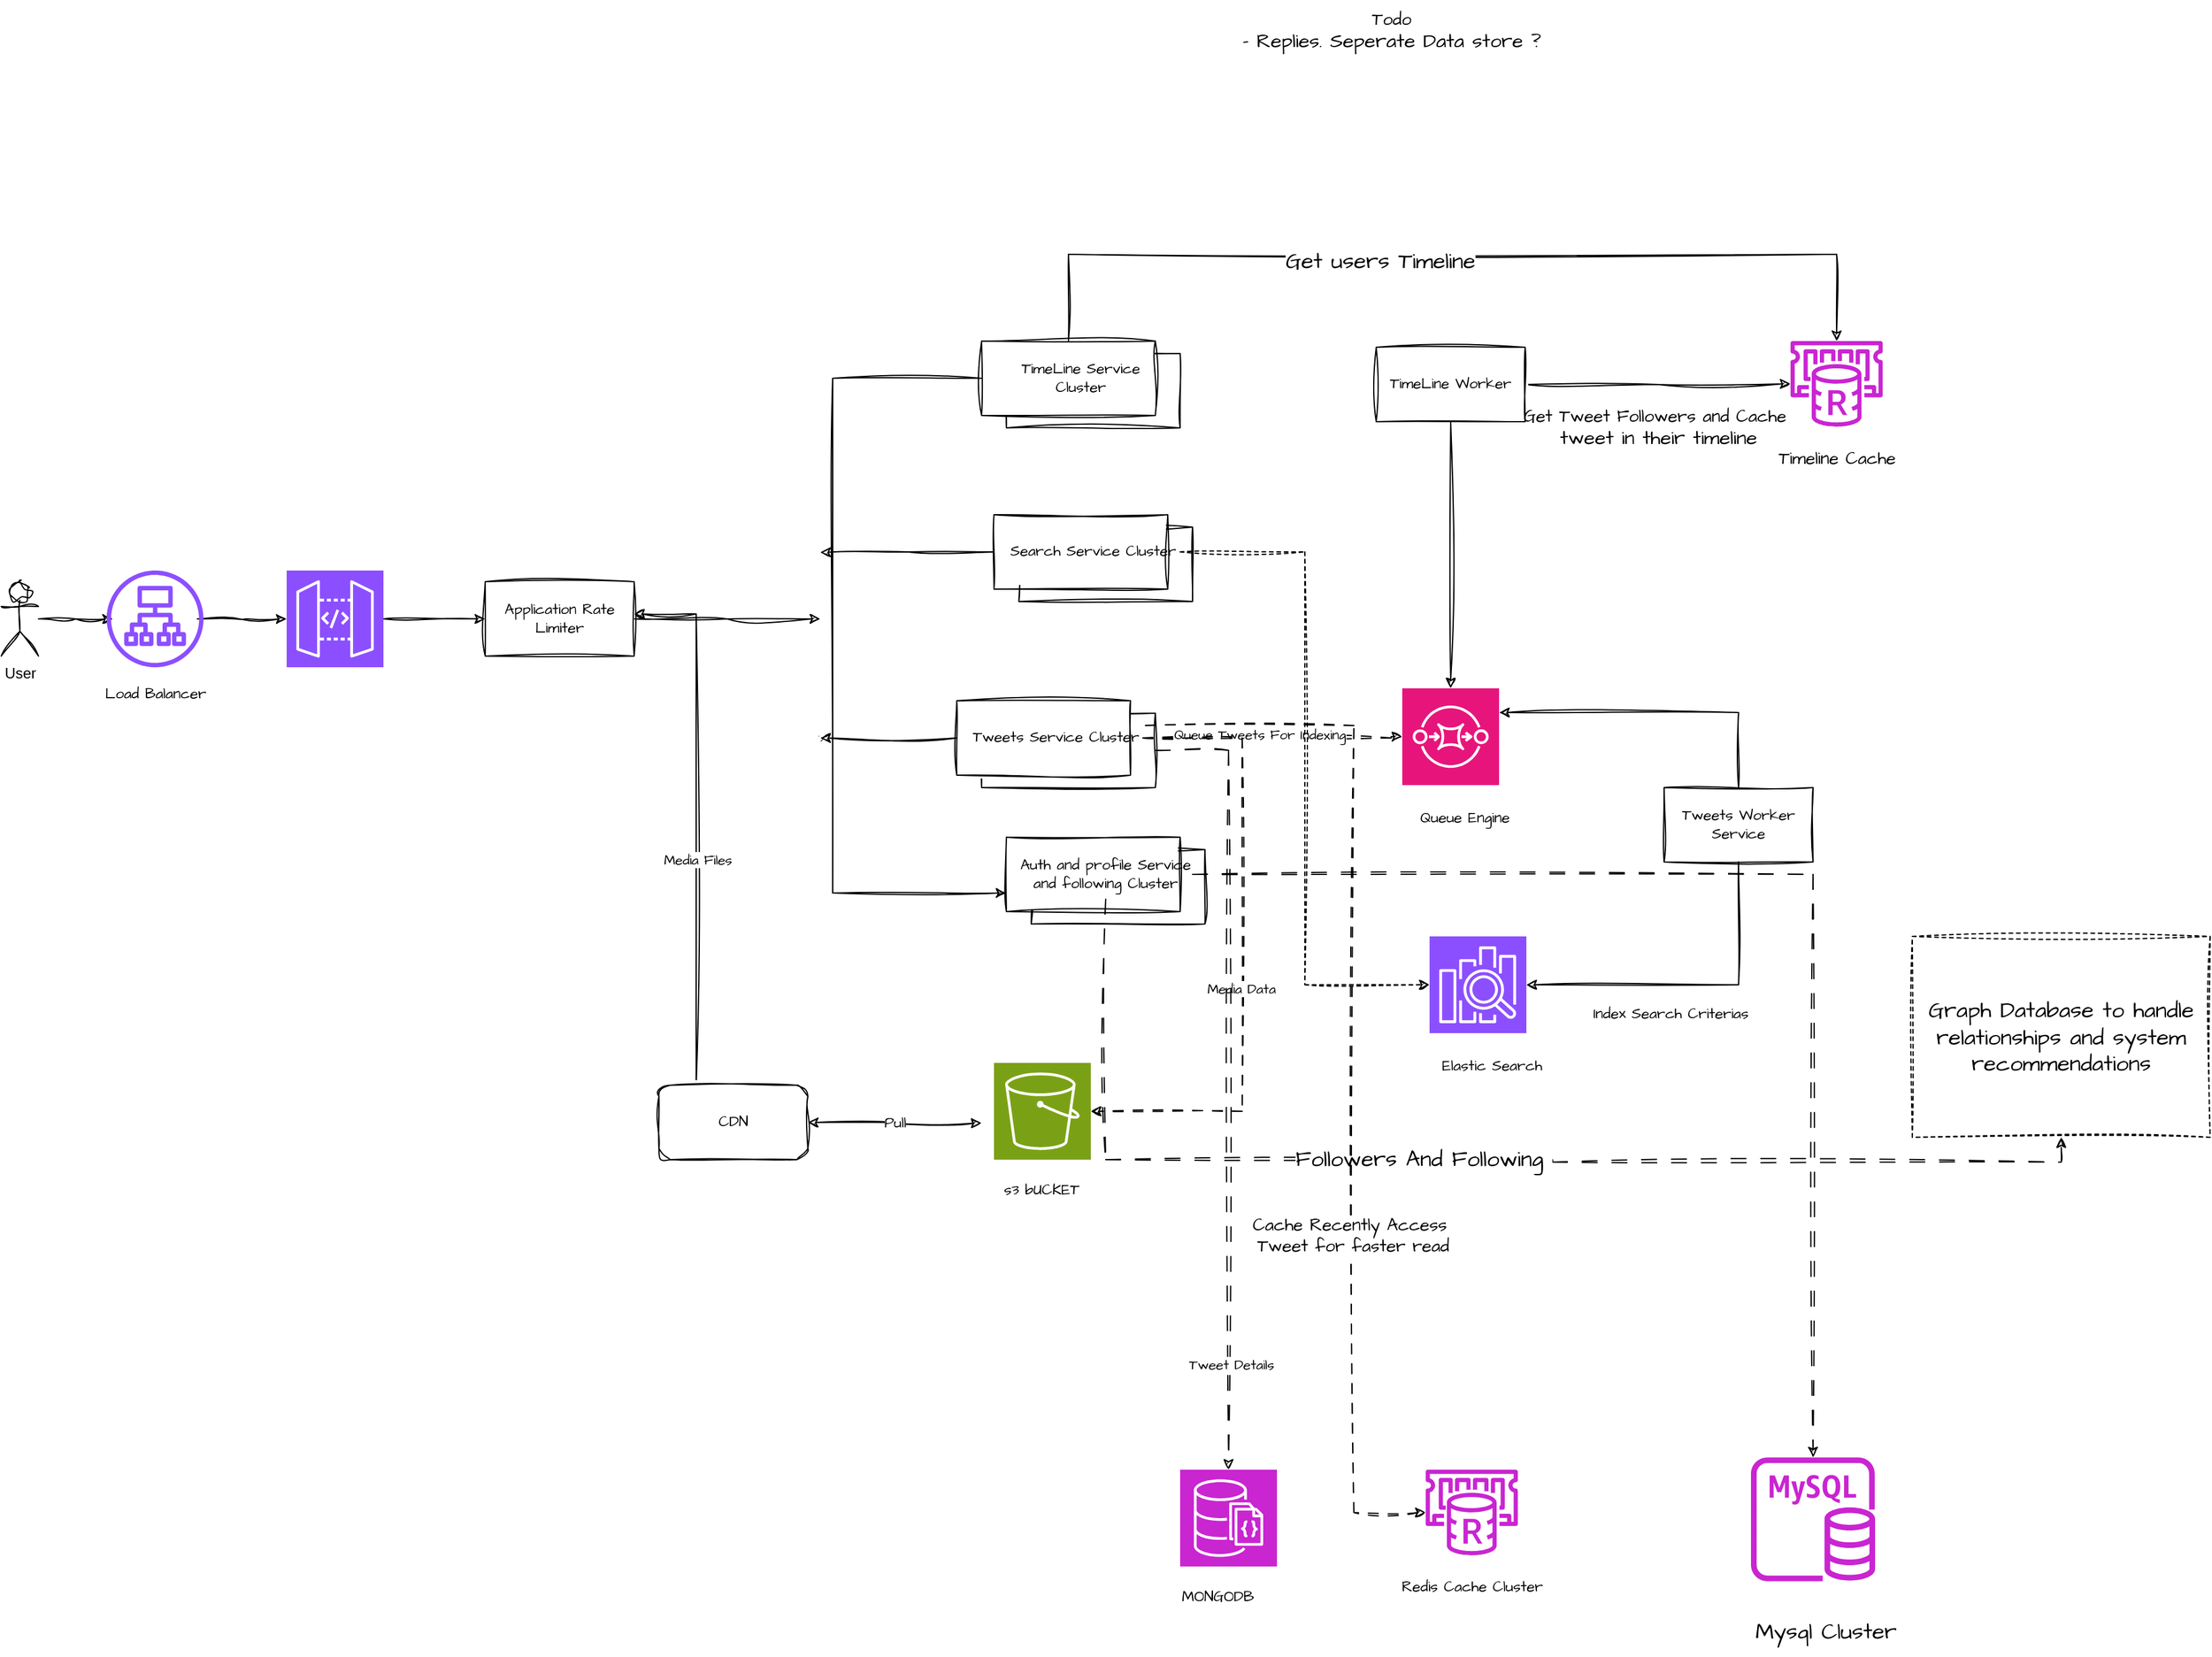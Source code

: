 <mxfile version="24.4.13" type="github">
  <diagram name="Page-1" id="SZnzcFwmJsrVk9AQee-b">
    <mxGraphModel dx="2565" dy="1628" grid="1" gridSize="10" guides="1" tooltips="1" connect="1" arrows="1" fold="1" page="1" pageScale="1" pageWidth="850" pageHeight="1100" math="0" shadow="0">
      <root>
        <mxCell id="0" />
        <mxCell id="1" parent="0" />
        <mxCell id="qQWLO0ajAmLYut6F9x-u-13" value="" style="edgeStyle=orthogonalEdgeStyle;rounded=0;sketch=1;hachureGap=4;jiggle=2;curveFitting=1;orthogonalLoop=1;jettySize=auto;html=1;fontFamily=Architects Daughter;fontSource=https%3A%2F%2Ffonts.googleapis.com%2Fcss%3Ffamily%3DArchitects%2BDaughter;" edge="1" parent="1" source="qQWLO0ajAmLYut6F9x-u-6">
          <mxGeometry relative="1" as="geometry">
            <mxPoint x="250" y="604" as="targetPoint" />
          </mxGeometry>
        </mxCell>
        <mxCell id="qQWLO0ajAmLYut6F9x-u-6" value="User" style="shape=umlActor;verticalLabelPosition=bottom;verticalAlign=top;html=1;outlineConnect=0;sketch=1;curveFitting=1;jiggle=2;" vertex="1" parent="1">
          <mxGeometry x="160" y="574" width="30" height="60" as="geometry" />
        </mxCell>
        <mxCell id="qQWLO0ajAmLYut6F9x-u-17" value="" style="edgeStyle=orthogonalEdgeStyle;rounded=0;sketch=1;hachureGap=4;jiggle=2;curveFitting=1;orthogonalLoop=1;jettySize=auto;html=1;fontFamily=Architects Daughter;fontSource=https%3A%2F%2Ffonts.googleapis.com%2Fcss%3Ffamily%3DArchitects%2BDaughter;" edge="1" parent="1" target="qQWLO0ajAmLYut6F9x-u-16">
          <mxGeometry relative="1" as="geometry">
            <mxPoint x="318" y="604" as="sourcePoint" />
          </mxGeometry>
        </mxCell>
        <mxCell id="qQWLO0ajAmLYut6F9x-u-14" value="Load Balancer" style="text;html=1;align=center;verticalAlign=middle;resizable=0;points=[];autosize=1;strokeColor=none;fillColor=none;fontFamily=Architects Daughter;fontSource=https%3A%2F%2Ffonts.googleapis.com%2Fcss%3Ffamily%3DArchitects%2BDaughter;" vertex="1" parent="1">
          <mxGeometry x="234" y="650" width="100" height="30" as="geometry" />
        </mxCell>
        <mxCell id="qQWLO0ajAmLYut6F9x-u-29" value="" style="edgeStyle=orthogonalEdgeStyle;rounded=0;sketch=1;hachureGap=4;jiggle=2;curveFitting=1;orthogonalLoop=1;jettySize=auto;html=1;fontFamily=Architects Daughter;fontSource=https%3A%2F%2Ffonts.googleapis.com%2Fcss%3Ffamily%3DArchitects%2BDaughter;" edge="1" parent="1" source="qQWLO0ajAmLYut6F9x-u-16" target="qQWLO0ajAmLYut6F9x-u-28">
          <mxGeometry relative="1" as="geometry" />
        </mxCell>
        <mxCell id="qQWLO0ajAmLYut6F9x-u-16" value="" style="sketch=0;points=[[0,0,0],[0.25,0,0],[0.5,0,0],[0.75,0,0],[1,0,0],[0,1,0],[0.25,1,0],[0.5,1,0],[0.75,1,0],[1,1,0],[0,0.25,0],[0,0.5,0],[0,0.75,0],[1,0.25,0],[1,0.5,0],[1,0.75,0]];outlineConnect=0;fontColor=#232F3E;fillColor=#8C4FFF;strokeColor=#ffffff;dashed=0;verticalLabelPosition=bottom;verticalAlign=top;align=center;html=1;fontSize=12;fontStyle=0;aspect=fixed;shape=mxgraph.aws4.resourceIcon;resIcon=mxgraph.aws4.api_gateway;hachureGap=4;jiggle=2;curveFitting=1;fontFamily=Architects Daughter;fontSource=https%3A%2F%2Ffonts.googleapis.com%2Fcss%3Ffamily%3DArchitects%2BDaughter;" vertex="1" parent="1">
          <mxGeometry x="390" y="565" width="78" height="78" as="geometry" />
        </mxCell>
        <mxCell id="qQWLO0ajAmLYut6F9x-u-24" value="" style="group" vertex="1" connectable="0" parent="1">
          <mxGeometry x="950" y="380" width="160" height="70" as="geometry" />
        </mxCell>
        <mxCell id="qQWLO0ajAmLYut6F9x-u-30" value="" style="rounded=0;whiteSpace=wrap;html=1;sketch=1;hachureGap=4;jiggle=2;curveFitting=1;fontFamily=Architects Daughter;fontSource=https%3A%2F%2Ffonts.googleapis.com%2Fcss%3Ffamily%3DArchitects%2BDaughter;" vertex="1" parent="qQWLO0ajAmLYut6F9x-u-24">
          <mxGeometry x="20" y="10" width="140" height="60" as="geometry" />
        </mxCell>
        <mxCell id="qQWLO0ajAmLYut6F9x-u-25" value="" style="rounded=0;whiteSpace=wrap;html=1;sketch=1;hachureGap=4;jiggle=2;curveFitting=1;fontFamily=Architects Daughter;fontSource=https%3A%2F%2Ffonts.googleapis.com%2Fcss%3Ffamily%3DArchitects%2BDaughter;" vertex="1" parent="qQWLO0ajAmLYut6F9x-u-24">
          <mxGeometry width="140" height="60" as="geometry" />
        </mxCell>
        <mxCell id="qQWLO0ajAmLYut6F9x-u-26" value="TimeLine Service Cluster" style="text;html=1;align=center;verticalAlign=middle;whiteSpace=wrap;rounded=0;fontFamily=Architects Daughter;fontSource=https%3A%2F%2Ffonts.googleapis.com%2Fcss%3Ffamily%3DArchitects%2BDaughter;" vertex="1" parent="qQWLO0ajAmLYut6F9x-u-24">
          <mxGeometry x="10" y="10" width="140" height="40" as="geometry" />
        </mxCell>
        <mxCell id="qQWLO0ajAmLYut6F9x-u-65" style="edgeStyle=orthogonalEdgeStyle;rounded=0;sketch=1;hachureGap=4;jiggle=2;curveFitting=1;orthogonalLoop=1;jettySize=auto;html=1;fontFamily=Architects Daughter;fontSource=https%3A%2F%2Ffonts.googleapis.com%2Fcss%3Ffamily%3DArchitects%2BDaughter;" edge="1" parent="1" source="qQWLO0ajAmLYut6F9x-u-28">
          <mxGeometry relative="1" as="geometry">
            <mxPoint x="820" y="604" as="targetPoint" />
          </mxGeometry>
        </mxCell>
        <mxCell id="qQWLO0ajAmLYut6F9x-u-28" value="Application Rate Limiter" style="rounded=0;whiteSpace=wrap;html=1;sketch=1;hachureGap=4;jiggle=2;curveFitting=1;fontFamily=Architects Daughter;fontSource=https%3A%2F%2Ffonts.googleapis.com%2Fcss%3Ffamily%3DArchitects%2BDaughter;" vertex="1" parent="1">
          <mxGeometry x="550" y="574" width="120" height="60" as="geometry" />
        </mxCell>
        <mxCell id="qQWLO0ajAmLYut6F9x-u-31" value="" style="group" vertex="1" connectable="0" parent="1">
          <mxGeometry x="960" y="520" width="160" height="70" as="geometry" />
        </mxCell>
        <mxCell id="qQWLO0ajAmLYut6F9x-u-32" value="" style="rounded=0;whiteSpace=wrap;html=1;sketch=1;hachureGap=4;jiggle=2;curveFitting=1;fontFamily=Architects Daughter;fontSource=https%3A%2F%2Ffonts.googleapis.com%2Fcss%3Ffamily%3DArchitects%2BDaughter;" vertex="1" parent="qQWLO0ajAmLYut6F9x-u-31">
          <mxGeometry x="20" y="10" width="140" height="60" as="geometry" />
        </mxCell>
        <mxCell id="qQWLO0ajAmLYut6F9x-u-62" style="edgeStyle=orthogonalEdgeStyle;rounded=0;sketch=1;hachureGap=4;jiggle=2;curveFitting=1;orthogonalLoop=1;jettySize=auto;html=1;exitX=0;exitY=0.5;exitDx=0;exitDy=0;fontFamily=Architects Daughter;fontSource=https%3A%2F%2Ffonts.googleapis.com%2Fcss%3Ffamily%3DArchitects%2BDaughter;" edge="1" parent="qQWLO0ajAmLYut6F9x-u-31" source="qQWLO0ajAmLYut6F9x-u-33">
          <mxGeometry relative="1" as="geometry">
            <mxPoint x="-140" y="30.308" as="targetPoint" />
          </mxGeometry>
        </mxCell>
        <mxCell id="qQWLO0ajAmLYut6F9x-u-33" value="" style="rounded=0;whiteSpace=wrap;html=1;sketch=1;hachureGap=4;jiggle=2;curveFitting=1;fontFamily=Architects Daughter;fontSource=https%3A%2F%2Ffonts.googleapis.com%2Fcss%3Ffamily%3DArchitects%2BDaughter;" vertex="1" parent="qQWLO0ajAmLYut6F9x-u-31">
          <mxGeometry width="140" height="60" as="geometry" />
        </mxCell>
        <mxCell id="qQWLO0ajAmLYut6F9x-u-34" value="Search Service Cluster" style="text;html=1;align=center;verticalAlign=middle;whiteSpace=wrap;rounded=0;fontFamily=Architects Daughter;fontSource=https%3A%2F%2Ffonts.googleapis.com%2Fcss%3Ffamily%3DArchitects%2BDaughter;" vertex="1" parent="qQWLO0ajAmLYut6F9x-u-31">
          <mxGeometry x="10" y="10" width="140" height="40" as="geometry" />
        </mxCell>
        <mxCell id="qQWLO0ajAmLYut6F9x-u-35" value="" style="group" vertex="1" connectable="0" parent="1">
          <mxGeometry x="930" y="670" width="160" height="70" as="geometry" />
        </mxCell>
        <mxCell id="qQWLO0ajAmLYut6F9x-u-36" value="" style="rounded=0;whiteSpace=wrap;html=1;sketch=1;hachureGap=4;jiggle=2;curveFitting=1;fontFamily=Architects Daughter;fontSource=https%3A%2F%2Ffonts.googleapis.com%2Fcss%3Ffamily%3DArchitects%2BDaughter;" vertex="1" parent="qQWLO0ajAmLYut6F9x-u-35">
          <mxGeometry x="20" y="10" width="140" height="60" as="geometry" />
        </mxCell>
        <mxCell id="qQWLO0ajAmLYut6F9x-u-37" value="" style="rounded=0;whiteSpace=wrap;html=1;sketch=1;hachureGap=4;jiggle=2;curveFitting=1;fontFamily=Architects Daughter;fontSource=https%3A%2F%2Ffonts.googleapis.com%2Fcss%3Ffamily%3DArchitects%2BDaughter;" vertex="1" parent="qQWLO0ajAmLYut6F9x-u-35">
          <mxGeometry width="140" height="60" as="geometry" />
        </mxCell>
        <mxCell id="qQWLO0ajAmLYut6F9x-u-38" value="Tweets Service Cluster" style="text;html=1;align=center;verticalAlign=middle;whiteSpace=wrap;rounded=0;fontFamily=Architects Daughter;fontSource=https%3A%2F%2Ffonts.googleapis.com%2Fcss%3Ffamily%3DArchitects%2BDaughter;" vertex="1" parent="qQWLO0ajAmLYut6F9x-u-35">
          <mxGeometry x="10" y="10" width="140" height="40" as="geometry" />
        </mxCell>
        <mxCell id="qQWLO0ajAmLYut6F9x-u-43" value="" style="group" vertex="1" connectable="0" parent="1">
          <mxGeometry x="970" y="780" width="160" height="70" as="geometry" />
        </mxCell>
        <mxCell id="qQWLO0ajAmLYut6F9x-u-44" value="" style="rounded=0;whiteSpace=wrap;html=1;sketch=1;hachureGap=4;jiggle=2;curveFitting=1;fontFamily=Architects Daughter;fontSource=https%3A%2F%2Ffonts.googleapis.com%2Fcss%3Ffamily%3DArchitects%2BDaughter;" vertex="1" parent="qQWLO0ajAmLYut6F9x-u-43">
          <mxGeometry x="20" y="10" width="140" height="60" as="geometry" />
        </mxCell>
        <mxCell id="qQWLO0ajAmLYut6F9x-u-45" value="" style="rounded=0;whiteSpace=wrap;html=1;sketch=1;hachureGap=4;jiggle=2;curveFitting=1;fontFamily=Architects Daughter;fontSource=https%3A%2F%2Ffonts.googleapis.com%2Fcss%3Ffamily%3DArchitects%2BDaughter;" vertex="1" parent="qQWLO0ajAmLYut6F9x-u-43">
          <mxGeometry width="140" height="60" as="geometry" />
        </mxCell>
        <mxCell id="qQWLO0ajAmLYut6F9x-u-46" value="Auth and profile Service and following Cluster" style="text;html=1;align=center;verticalAlign=middle;whiteSpace=wrap;rounded=0;fontFamily=Architects Daughter;fontSource=https%3A%2F%2Ffonts.googleapis.com%2Fcss%3Ffamily%3DArchitects%2BDaughter;" vertex="1" parent="qQWLO0ajAmLYut6F9x-u-43">
          <mxGeometry x="10" y="10" width="140" height="40" as="geometry" />
        </mxCell>
        <mxCell id="qQWLO0ajAmLYut6F9x-u-47" value="" style="sketch=0;outlineConnect=0;fontColor=#232F3E;gradientColor=none;fillColor=#8C4FFF;strokeColor=none;dashed=0;verticalLabelPosition=bottom;verticalAlign=top;align=center;html=1;fontSize=12;fontStyle=0;aspect=fixed;pointerEvents=1;shape=mxgraph.aws4.application_load_balancer;hachureGap=4;jiggle=2;curveFitting=1;fontFamily=Architects Daughter;fontSource=https%3A%2F%2Ffonts.googleapis.com%2Fcss%3Ffamily%3DArchitects%2BDaughter;" vertex="1" parent="1">
          <mxGeometry x="245" y="565" width="78" height="78" as="geometry" />
        </mxCell>
        <mxCell id="qQWLO0ajAmLYut6F9x-u-48" value="" style="sketch=0;points=[[0,0,0],[0.25,0,0],[0.5,0,0],[0.75,0,0],[1,0,0],[0,1,0],[0.25,1,0],[0.5,1,0],[0.75,1,0],[1,1,0],[0,0.25,0],[0,0.5,0],[0,0.75,0],[1,0.25,0],[1,0.5,0],[1,0.75,0]];outlineConnect=0;fontColor=#232F3E;fillColor=#8C4FFF;strokeColor=#ffffff;dashed=0;verticalLabelPosition=bottom;verticalAlign=top;align=center;html=1;fontSize=12;fontStyle=0;aspect=fixed;shape=mxgraph.aws4.resourceIcon;resIcon=mxgraph.aws4.elasticsearch_service;hachureGap=4;jiggle=2;curveFitting=1;fontFamily=Architects Daughter;fontSource=https%3A%2F%2Ffonts.googleapis.com%2Fcss%3Ffamily%3DArchitects%2BDaughter;" vertex="1" parent="1">
          <mxGeometry x="1311" y="860" width="78" height="78" as="geometry" />
        </mxCell>
        <mxCell id="qQWLO0ajAmLYut6F9x-u-49" value="Elastic Search" style="text;html=1;align=center;verticalAlign=middle;resizable=0;points=[];autosize=1;strokeColor=none;fillColor=none;fontFamily=Architects Daughter;fontSource=https%3A%2F%2Ffonts.googleapis.com%2Fcss%3Ffamily%3DArchitects%2BDaughter;" vertex="1" parent="1">
          <mxGeometry x="1311" y="950" width="100" height="30" as="geometry" />
        </mxCell>
        <mxCell id="qQWLO0ajAmLYut6F9x-u-52" value="" style="group" vertex="1" connectable="0" parent="1">
          <mxGeometry x="1289" y="660" width="100" height="120" as="geometry" />
        </mxCell>
        <mxCell id="qQWLO0ajAmLYut6F9x-u-50" value="" style="sketch=0;points=[[0,0,0],[0.25,0,0],[0.5,0,0],[0.75,0,0],[1,0,0],[0,1,0],[0.25,1,0],[0.5,1,0],[0.75,1,0],[1,1,0],[0,0.25,0],[0,0.5,0],[0,0.75,0],[1,0.25,0],[1,0.5,0],[1,0.75,0]];outlineConnect=0;fontColor=#232F3E;fillColor=#E7157B;strokeColor=#ffffff;dashed=0;verticalLabelPosition=bottom;verticalAlign=top;align=center;html=1;fontSize=12;fontStyle=0;aspect=fixed;shape=mxgraph.aws4.resourceIcon;resIcon=mxgraph.aws4.sqs;hachureGap=4;jiggle=2;curveFitting=1;fontFamily=Architects Daughter;fontSource=https%3A%2F%2Ffonts.googleapis.com%2Fcss%3Ffamily%3DArchitects%2BDaughter;" vertex="1" parent="qQWLO0ajAmLYut6F9x-u-52">
          <mxGeometry width="78" height="78" as="geometry" />
        </mxCell>
        <mxCell id="qQWLO0ajAmLYut6F9x-u-51" value="Queue Engine" style="text;html=1;align=center;verticalAlign=middle;resizable=0;points=[];autosize=1;strokeColor=none;fillColor=none;fontFamily=Architects Daughter;fontSource=https%3A%2F%2Ffonts.googleapis.com%2Fcss%3Ffamily%3DArchitects%2BDaughter;" vertex="1" parent="qQWLO0ajAmLYut6F9x-u-52">
          <mxGeometry y="90" width="100" height="30" as="geometry" />
        </mxCell>
        <mxCell id="qQWLO0ajAmLYut6F9x-u-53" style="edgeStyle=orthogonalEdgeStyle;rounded=0;sketch=1;hachureGap=4;jiggle=2;curveFitting=1;orthogonalLoop=1;jettySize=auto;html=1;entryX=0;entryY=0.5;entryDx=0;entryDy=0;entryPerimeter=0;fontFamily=Architects Daughter;fontSource=https%3A%2F%2Ffonts.googleapis.com%2Fcss%3Ffamily%3DArchitects%2BDaughter;dashed=1;dashPattern=8 8;" edge="1" parent="1" source="qQWLO0ajAmLYut6F9x-u-38" target="qQWLO0ajAmLYut6F9x-u-50">
          <mxGeometry relative="1" as="geometry">
            <Array as="points">
              <mxPoint x="1280" y="700" />
            </Array>
          </mxGeometry>
        </mxCell>
        <mxCell id="qQWLO0ajAmLYut6F9x-u-66" value="Queue Tweets For Indexing" style="edgeLabel;html=1;align=center;verticalAlign=middle;resizable=0;points=[];sketch=1;hachureGap=4;jiggle=2;curveFitting=1;fontFamily=Architects Daughter;fontSource=https%3A%2F%2Ffonts.googleapis.com%2Fcss%3Ffamily%3DArchitects%2BDaughter;" vertex="1" connectable="0" parent="qQWLO0ajAmLYut6F9x-u-53">
          <mxGeometry x="-0.106" y="3" relative="1" as="geometry">
            <mxPoint as="offset" />
          </mxGeometry>
        </mxCell>
        <mxCell id="qQWLO0ajAmLYut6F9x-u-54" value="Tweets Worker Service" style="rounded=0;whiteSpace=wrap;html=1;sketch=1;hachureGap=4;jiggle=2;curveFitting=1;fontFamily=Architects Daughter;fontSource=https%3A%2F%2Ffonts.googleapis.com%2Fcss%3Ffamily%3DArchitects%2BDaughter;" vertex="1" parent="1">
          <mxGeometry x="1500" y="740" width="120" height="60" as="geometry" />
        </mxCell>
        <mxCell id="qQWLO0ajAmLYut6F9x-u-55" style="edgeStyle=orthogonalEdgeStyle;rounded=0;sketch=1;hachureGap=4;jiggle=2;curveFitting=1;orthogonalLoop=1;jettySize=auto;html=1;entryX=1;entryY=0.25;entryDx=0;entryDy=0;entryPerimeter=0;fontFamily=Architects Daughter;fontSource=https%3A%2F%2Ffonts.googleapis.com%2Fcss%3Ffamily%3DArchitects%2BDaughter;exitX=0.5;exitY=0;exitDx=0;exitDy=0;" edge="1" parent="1" source="qQWLO0ajAmLYut6F9x-u-54" target="qQWLO0ajAmLYut6F9x-u-50">
          <mxGeometry relative="1" as="geometry" />
        </mxCell>
        <mxCell id="qQWLO0ajAmLYut6F9x-u-56" style="edgeStyle=orthogonalEdgeStyle;rounded=0;sketch=1;hachureGap=4;jiggle=2;curveFitting=1;orthogonalLoop=1;jettySize=auto;html=1;entryX=1;entryY=0.5;entryDx=0;entryDy=0;entryPerimeter=0;fontFamily=Architects Daughter;fontSource=https%3A%2F%2Ffonts.googleapis.com%2Fcss%3Ffamily%3DArchitects%2BDaughter;exitX=0.5;exitY=1;exitDx=0;exitDy=0;" edge="1" parent="1" source="qQWLO0ajAmLYut6F9x-u-54" target="qQWLO0ajAmLYut6F9x-u-48">
          <mxGeometry relative="1" as="geometry" />
        </mxCell>
        <mxCell id="qQWLO0ajAmLYut6F9x-u-57" value="Index Search Criterias" style="text;html=1;align=center;verticalAlign=middle;resizable=0;points=[];autosize=1;strokeColor=none;fillColor=none;fontFamily=Architects Daughter;fontSource=https%3A%2F%2Ffonts.googleapis.com%2Fcss%3Ffamily%3DArchitects%2BDaughter;" vertex="1" parent="1">
          <mxGeometry x="1430" y="908" width="150" height="30" as="geometry" />
        </mxCell>
        <mxCell id="qQWLO0ajAmLYut6F9x-u-58" style="edgeStyle=orthogonalEdgeStyle;rounded=0;sketch=1;hachureGap=4;jiggle=2;curveFitting=1;orthogonalLoop=1;jettySize=auto;html=1;entryX=0;entryY=0.5;entryDx=0;entryDy=0;entryPerimeter=0;fontFamily=Architects Daughter;fontSource=https%3A%2F%2Ffonts.googleapis.com%2Fcss%3Ffamily%3DArchitects%2BDaughter;dashed=1;" edge="1" parent="1" source="qQWLO0ajAmLYut6F9x-u-34" target="qQWLO0ajAmLYut6F9x-u-48">
          <mxGeometry relative="1" as="geometry" />
        </mxCell>
        <mxCell id="qQWLO0ajAmLYut6F9x-u-59" value="&lt;font style=&quot;font-size: 18px;&quot;&gt;Graph Database to handle relationships and system recommendations&lt;/font&gt;" style="rounded=0;whiteSpace=wrap;html=1;sketch=1;hachureGap=4;jiggle=2;curveFitting=1;fontFamily=Architects Daughter;fontSource=https%3A%2F%2Ffonts.googleapis.com%2Fcss%3Ffamily%3DArchitects%2BDaughter;dashed=1;" vertex="1" parent="1">
          <mxGeometry x="1700" y="860" width="240" height="162" as="geometry" />
        </mxCell>
        <mxCell id="qQWLO0ajAmLYut6F9x-u-60" style="edgeStyle=orthogonalEdgeStyle;rounded=0;sketch=1;hachureGap=4;jiggle=2;curveFitting=1;orthogonalLoop=1;jettySize=auto;html=1;entryX=0;entryY=0.75;entryDx=0;entryDy=0;fontFamily=Architects Daughter;fontSource=https%3A%2F%2Ffonts.googleapis.com%2Fcss%3Ffamily%3DArchitects%2BDaughter;exitX=0;exitY=0.5;exitDx=0;exitDy=0;" edge="1" parent="1" source="qQWLO0ajAmLYut6F9x-u-25" target="qQWLO0ajAmLYut6F9x-u-45">
          <mxGeometry relative="1" as="geometry">
            <Array as="points">
              <mxPoint x="830" y="410" />
              <mxPoint x="830" y="825" />
            </Array>
          </mxGeometry>
        </mxCell>
        <mxCell id="qQWLO0ajAmLYut6F9x-u-63" value="" style="shape=waypoint;sketch=1;size=6;pointerEvents=1;points=[];fillColor=default;resizable=0;rotatable=0;perimeter=centerPerimeter;snapToPoint=1;fontFamily=Architects Daughter;rounded=0;hachureGap=4;jiggle=2;curveFitting=1;fontSource=https%3A%2F%2Ffonts.googleapis.com%2Fcss%3Ffamily%3DArchitects%2BDaughter;" vertex="1" parent="1">
          <mxGeometry x="810" y="690" width="20" height="20" as="geometry" />
        </mxCell>
        <mxCell id="qQWLO0ajAmLYut6F9x-u-64" value="" style="edgeStyle=orthogonalEdgeStyle;rounded=0;sketch=1;hachureGap=4;jiggle=2;curveFitting=1;orthogonalLoop=1;jettySize=auto;html=1;fontFamily=Architects Daughter;fontSource=https%3A%2F%2Ffonts.googleapis.com%2Fcss%3Ffamily%3DArchitects%2BDaughter;" edge="1" parent="1" source="qQWLO0ajAmLYut6F9x-u-37" target="qQWLO0ajAmLYut6F9x-u-63">
          <mxGeometry relative="1" as="geometry" />
        </mxCell>
        <mxCell id="qQWLO0ajAmLYut6F9x-u-76" value="&lt;font style=&quot;font-size: 12px;&quot;&gt;Pull&lt;/font&gt;" style="edgeStyle=orthogonalEdgeStyle;rounded=0;sketch=1;hachureGap=4;jiggle=2;curveFitting=1;orthogonalLoop=1;jettySize=auto;html=1;exitX=1;exitY=0.5;exitDx=0;exitDy=0;fontFamily=Architects Daughter;fontSource=https%3A%2F%2Ffonts.googleapis.com%2Fcss%3Ffamily%3DArchitects%2BDaughter;startArrow=classic;startFill=1;" edge="1" parent="1" source="qQWLO0ajAmLYut6F9x-u-67">
          <mxGeometry x="-0.001" relative="1" as="geometry">
            <mxPoint x="950" y="1010.545" as="targetPoint" />
            <mxPoint as="offset" />
          </mxGeometry>
        </mxCell>
        <mxCell id="qQWLO0ajAmLYut6F9x-u-77" style="edgeStyle=orthogonalEdgeStyle;rounded=0;sketch=1;hachureGap=4;jiggle=2;curveFitting=1;orthogonalLoop=1;jettySize=auto;html=1;fontFamily=Architects Daughter;fontSource=https%3A%2F%2Ffonts.googleapis.com%2Fcss%3Ffamily%3DArchitects%2BDaughter;" edge="1" parent="1" source="qQWLO0ajAmLYut6F9x-u-67">
          <mxGeometry relative="1" as="geometry">
            <mxPoint x="670" y="600" as="targetPoint" />
            <Array as="points">
              <mxPoint x="720" y="600" />
            </Array>
          </mxGeometry>
        </mxCell>
        <mxCell id="qQWLO0ajAmLYut6F9x-u-78" value="Media Files" style="edgeLabel;html=1;align=center;verticalAlign=middle;resizable=0;points=[];sketch=1;hachureGap=4;jiggle=2;curveFitting=1;fontFamily=Architects Daughter;fontSource=https%3A%2F%2Ffonts.googleapis.com%2Fcss%3Ffamily%3DArchitects%2BDaughter;" vertex="1" connectable="0" parent="qQWLO0ajAmLYut6F9x-u-77">
          <mxGeometry x="-0.154" y="-1" relative="1" as="geometry">
            <mxPoint as="offset" />
          </mxGeometry>
        </mxCell>
        <mxCell id="qQWLO0ajAmLYut6F9x-u-67" value="CDN" style="rounded=1;whiteSpace=wrap;html=1;sketch=1;hachureGap=4;jiggle=2;curveFitting=1;fontFamily=Architects Daughter;fontSource=https%3A%2F%2Ffonts.googleapis.com%2Fcss%3Ffamily%3DArchitects%2BDaughter;" vertex="1" parent="1">
          <mxGeometry x="690" y="980" width="120" height="60" as="geometry" />
        </mxCell>
        <mxCell id="qQWLO0ajAmLYut6F9x-u-70" value="" style="group" vertex="1" connectable="0" parent="1">
          <mxGeometry x="958" y="962" width="80" height="118" as="geometry" />
        </mxCell>
        <mxCell id="qQWLO0ajAmLYut6F9x-u-68" value="" style="sketch=0;points=[[0,0,0],[0.25,0,0],[0.5,0,0],[0.75,0,0],[1,0,0],[0,1,0],[0.25,1,0],[0.5,1,0],[0.75,1,0],[1,1,0],[0,0.25,0],[0,0.5,0],[0,0.75,0],[1,0.25,0],[1,0.5,0],[1,0.75,0]];outlineConnect=0;fontColor=#232F3E;fillColor=#7AA116;strokeColor=#ffffff;dashed=0;verticalLabelPosition=bottom;verticalAlign=top;align=center;html=1;fontSize=12;fontStyle=0;aspect=fixed;shape=mxgraph.aws4.resourceIcon;resIcon=mxgraph.aws4.s3;hachureGap=4;jiggle=2;curveFitting=1;fontFamily=Architects Daughter;fontSource=https%3A%2F%2Ffonts.googleapis.com%2Fcss%3Ffamily%3DArchitects%2BDaughter;" vertex="1" parent="qQWLO0ajAmLYut6F9x-u-70">
          <mxGeometry x="2" width="78" height="78" as="geometry" />
        </mxCell>
        <mxCell id="qQWLO0ajAmLYut6F9x-u-69" value="s3 bUCKET" style="text;html=1;align=center;verticalAlign=middle;resizable=0;points=[];autosize=1;strokeColor=none;fillColor=none;fontFamily=Architects Daughter;fontSource=https%3A%2F%2Ffonts.googleapis.com%2Fcss%3Ffamily%3DArchitects%2BDaughter;" vertex="1" parent="qQWLO0ajAmLYut6F9x-u-70">
          <mxGeometry y="88" width="80" height="30" as="geometry" />
        </mxCell>
        <mxCell id="qQWLO0ajAmLYut6F9x-u-74" style="edgeStyle=orthogonalEdgeStyle;rounded=0;sketch=1;hachureGap=4;jiggle=2;curveFitting=1;orthogonalLoop=1;jettySize=auto;html=1;entryX=0.5;entryY=1;entryDx=0;entryDy=0;fontFamily=Architects Daughter;fontSource=https%3A%2F%2Ffonts.googleapis.com%2Fcss%3Ffamily%3DArchitects%2BDaughter;dashed=1;dashPattern=12 12;" edge="1" parent="1" source="qQWLO0ajAmLYut6F9x-u-46" target="qQWLO0ajAmLYut6F9x-u-59">
          <mxGeometry relative="1" as="geometry">
            <Array as="points">
              <mxPoint x="1050" y="1040" />
              <mxPoint x="1410" y="1040" />
              <mxPoint x="1410" y="1042" />
              <mxPoint x="1820" y="1042" />
            </Array>
          </mxGeometry>
        </mxCell>
        <mxCell id="qQWLO0ajAmLYut6F9x-u-75" value="&lt;font style=&quot;font-size: 18px;&quot;&gt;Followers And Following&amp;nbsp;&lt;/font&gt;" style="edgeLabel;html=1;align=center;verticalAlign=middle;resizable=0;points=[];sketch=1;hachureGap=4;jiggle=2;curveFitting=1;fontFamily=Architects Daughter;fontSource=https%3A%2F%2Ffonts.googleapis.com%2Fcss%3Ffamily%3DArchitects%2BDaughter;" vertex="1" connectable="0" parent="qQWLO0ajAmLYut6F9x-u-74">
          <mxGeometry x="-0.07" y="1" relative="1" as="geometry">
            <mxPoint as="offset" />
          </mxGeometry>
        </mxCell>
        <mxCell id="qQWLO0ajAmLYut6F9x-u-80" style="edgeStyle=orthogonalEdgeStyle;rounded=0;sketch=1;hachureGap=4;jiggle=2;curveFitting=1;orthogonalLoop=1;jettySize=auto;html=1;entryX=1;entryY=0.5;entryDx=0;entryDy=0;entryPerimeter=0;fontFamily=Architects Daughter;fontSource=https%3A%2F%2Ffonts.googleapis.com%2Fcss%3Ffamily%3DArchitects%2BDaughter;dashed=1;dashPattern=8 8;" edge="1" parent="1" source="qQWLO0ajAmLYut6F9x-u-38" target="qQWLO0ajAmLYut6F9x-u-68">
          <mxGeometry relative="1" as="geometry">
            <Array as="points">
              <mxPoint x="1160" y="700" />
              <mxPoint x="1160" y="1001" />
            </Array>
          </mxGeometry>
        </mxCell>
        <mxCell id="qQWLO0ajAmLYut6F9x-u-87" value="Media Data" style="edgeLabel;html=1;align=center;verticalAlign=middle;resizable=0;points=[];sketch=1;hachureGap=4;jiggle=2;curveFitting=1;fontFamily=Architects Daughter;fontSource=https%3A%2F%2Ffonts.googleapis.com%2Fcss%3Ffamily%3DArchitects%2BDaughter;" vertex="1" connectable="0" parent="qQWLO0ajAmLYut6F9x-u-80">
          <mxGeometry x="0.119" y="-1" relative="1" as="geometry">
            <mxPoint as="offset" />
          </mxGeometry>
        </mxCell>
        <mxCell id="qQWLO0ajAmLYut6F9x-u-82" value="" style="group" vertex="1" connectable="0" parent="1">
          <mxGeometry x="1100" y="1290" width="88" height="118" as="geometry" />
        </mxCell>
        <mxCell id="qQWLO0ajAmLYut6F9x-u-83" value="" style="sketch=0;points=[[0,0,0],[0.25,0,0],[0.5,0,0],[0.75,0,0],[1,0,0],[0,1,0],[0.25,1,0],[0.5,1,0],[0.75,1,0],[1,1,0],[0,0.25,0],[0,0.5,0],[0,0.75,0],[1,0.25,0],[1,0.5,0],[1,0.75,0]];outlineConnect=0;fontColor=#232F3E;fillColor=#C925D1;strokeColor=#ffffff;dashed=0;verticalLabelPosition=bottom;verticalAlign=top;align=center;html=1;fontSize=12;fontStyle=0;aspect=fixed;shape=mxgraph.aws4.resourceIcon;resIcon=mxgraph.aws4.documentdb_with_mongodb_compatibility;hachureGap=4;jiggle=2;curveFitting=1;fontFamily=Architects Daughter;fontSource=https://fonts.googleapis.com/css?family=Architects+Daughter;" vertex="1" parent="qQWLO0ajAmLYut6F9x-u-82">
          <mxGeometry x="10" width="78" height="78" as="geometry" />
        </mxCell>
        <mxCell id="qQWLO0ajAmLYut6F9x-u-84" value="MONGODB" style="text;html=1;align=center;verticalAlign=middle;resizable=0;points=[];autosize=1;strokeColor=none;fillColor=none;fontFamily=Architects Daughter;fontSource=https://fonts.googleapis.com/css?family=Architects+Daughter;" vertex="1" parent="qQWLO0ajAmLYut6F9x-u-82">
          <mxGeometry y="88" width="80" height="30" as="geometry" />
        </mxCell>
        <mxCell id="qQWLO0ajAmLYut6F9x-u-85" style="edgeStyle=orthogonalEdgeStyle;rounded=0;sketch=1;hachureGap=4;jiggle=2;curveFitting=1;orthogonalLoop=1;jettySize=auto;html=1;entryX=0.5;entryY=0;entryDx=0;entryDy=0;entryPerimeter=0;fontFamily=Architects Daughter;fontSource=https%3A%2F%2Ffonts.googleapis.com%2Fcss%3Ffamily%3DArchitects%2BDaughter;dashed=1;dashPattern=12 12;" edge="1" parent="1" source="qQWLO0ajAmLYut6F9x-u-36" target="qQWLO0ajAmLYut6F9x-u-83">
          <mxGeometry relative="1" as="geometry" />
        </mxCell>
        <mxCell id="qQWLO0ajAmLYut6F9x-u-86" value="Tweet Details" style="edgeLabel;html=1;align=center;verticalAlign=middle;resizable=0;points=[];sketch=1;hachureGap=4;jiggle=2;curveFitting=1;fontFamily=Architects Daughter;fontSource=https%3A%2F%2Ffonts.googleapis.com%2Fcss%3Ffamily%3DArchitects%2BDaughter;" vertex="1" connectable="0" parent="qQWLO0ajAmLYut6F9x-u-85">
          <mxGeometry x="0.732" y="2" relative="1" as="geometry">
            <mxPoint as="offset" />
          </mxGeometry>
        </mxCell>
        <mxCell id="qQWLO0ajAmLYut6F9x-u-89" value="" style="group" vertex="1" connectable="0" parent="1">
          <mxGeometry x="1275" y="1290" width="140" height="110" as="geometry" />
        </mxCell>
        <mxCell id="qQWLO0ajAmLYut6F9x-u-90" value="" style="sketch=0;outlineConnect=0;fontColor=#232F3E;gradientColor=none;fillColor=#C925D1;strokeColor=none;dashed=0;verticalLabelPosition=bottom;verticalAlign=top;align=center;html=1;fontSize=12;fontStyle=0;aspect=fixed;pointerEvents=1;shape=mxgraph.aws4.elasticache_for_redis;hachureGap=4;jiggle=2;curveFitting=1;fontFamily=Architects Daughter;fontSource=https://fonts.googleapis.com/css?family=Architects+Daughter;" vertex="1" parent="qQWLO0ajAmLYut6F9x-u-89">
          <mxGeometry x="31" width="78" height="69" as="geometry" />
        </mxCell>
        <mxCell id="qQWLO0ajAmLYut6F9x-u-91" value="Redis Cache Cluster" style="text;html=1;align=center;verticalAlign=middle;resizable=0;points=[];autosize=1;strokeColor=none;fillColor=none;fontFamily=Architects Daughter;fontSource=https://fonts.googleapis.com/css?family=Architects+Daughter;" vertex="1" parent="qQWLO0ajAmLYut6F9x-u-89">
          <mxGeometry y="80" width="140" height="30" as="geometry" />
        </mxCell>
        <mxCell id="qQWLO0ajAmLYut6F9x-u-94" style="edgeStyle=orthogonalEdgeStyle;rounded=0;sketch=1;hachureGap=4;jiggle=2;curveFitting=1;orthogonalLoop=1;jettySize=auto;html=1;entryX=1;entryY=0.25;entryDx=0;entryDy=0;fontFamily=Architects Daughter;fontSource=https%3A%2F%2Ffonts.googleapis.com%2Fcss%3Ffamily%3DArchitects%2BDaughter;endArrow=none;endFill=0;startArrow=classic;startFill=1;dashed=1;dashPattern=8 8;" edge="1" parent="1" source="qQWLO0ajAmLYut6F9x-u-90" target="qQWLO0ajAmLYut6F9x-u-38">
          <mxGeometry relative="1" as="geometry">
            <Array as="points">
              <mxPoint x="1250" y="1325" />
              <mxPoint x="1250" y="690" />
            </Array>
          </mxGeometry>
        </mxCell>
        <mxCell id="qQWLO0ajAmLYut6F9x-u-95" value="&lt;font style=&quot;font-size: 14px;&quot;&gt;Cache Recently Access&amp;nbsp;&lt;/font&gt;&lt;div&gt;&lt;font style=&quot;font-size: 14px;&quot;&gt;Tweet for faster read&lt;/font&gt;&lt;/div&gt;" style="edgeLabel;html=1;align=center;verticalAlign=middle;resizable=0;points=[];sketch=1;hachureGap=4;jiggle=2;curveFitting=1;fontFamily=Architects Daughter;fontSource=https%3A%2F%2Ffonts.googleapis.com%2Fcss%3Ffamily%3DArchitects%2BDaughter;" vertex="1" connectable="0" parent="qQWLO0ajAmLYut6F9x-u-94">
          <mxGeometry x="-0.346" y="1" relative="1" as="geometry">
            <mxPoint as="offset" />
          </mxGeometry>
        </mxCell>
        <mxCell id="qQWLO0ajAmLYut6F9x-u-96" value="&lt;font style=&quot;font-size: 14px;&quot;&gt;Todo&lt;/font&gt;&lt;div&gt;&lt;font size=&quot;3&quot;&gt;- Replies. Seperate Data store ?&lt;/font&gt;&lt;/div&gt;" style="text;html=1;align=center;verticalAlign=middle;resizable=0;points=[];autosize=1;strokeColor=none;fillColor=none;fontFamily=Architects Daughter;fontSource=https%3A%2F%2Ffonts.googleapis.com%2Fcss%3Ffamily%3DArchitects%2BDaughter;" vertex="1" parent="1">
          <mxGeometry x="1150" y="105" width="260" height="50" as="geometry" />
        </mxCell>
        <mxCell id="qQWLO0ajAmLYut6F9x-u-101" style="edgeStyle=orthogonalEdgeStyle;rounded=0;sketch=1;hachureGap=4;jiggle=2;curveFitting=1;orthogonalLoop=1;jettySize=auto;html=1;fontFamily=Architects Daughter;fontSource=https%3A%2F%2Ffonts.googleapis.com%2Fcss%3Ffamily%3DArchitects%2BDaughter;" edge="1" parent="1" source="qQWLO0ajAmLYut6F9x-u-97" target="qQWLO0ajAmLYut6F9x-u-99">
          <mxGeometry relative="1" as="geometry" />
        </mxCell>
        <mxCell id="qQWLO0ajAmLYut6F9x-u-97" value="TimeLine Worker" style="rounded=0;whiteSpace=wrap;html=1;sketch=1;hachureGap=4;jiggle=2;curveFitting=1;fontFamily=Architects Daughter;fontSource=https%3A%2F%2Ffonts.googleapis.com%2Fcss%3Ffamily%3DArchitects%2BDaughter;" vertex="1" parent="1">
          <mxGeometry x="1268" y="385" width="120" height="60" as="geometry" />
        </mxCell>
        <mxCell id="qQWLO0ajAmLYut6F9x-u-98" style="edgeStyle=orthogonalEdgeStyle;rounded=0;sketch=1;hachureGap=4;jiggle=2;curveFitting=1;orthogonalLoop=1;jettySize=auto;html=1;entryX=0.5;entryY=0;entryDx=0;entryDy=0;entryPerimeter=0;fontFamily=Architects Daughter;fontSource=https%3A%2F%2Ffonts.googleapis.com%2Fcss%3Ffamily%3DArchitects%2BDaughter;" edge="1" parent="1" source="qQWLO0ajAmLYut6F9x-u-97" target="qQWLO0ajAmLYut6F9x-u-50">
          <mxGeometry relative="1" as="geometry" />
        </mxCell>
        <mxCell id="qQWLO0ajAmLYut6F9x-u-99" value="" style="sketch=0;outlineConnect=0;fontColor=#232F3E;gradientColor=none;fillColor=#C925D1;strokeColor=none;dashed=0;verticalLabelPosition=bottom;verticalAlign=top;align=center;html=1;fontSize=12;fontStyle=0;aspect=fixed;pointerEvents=1;shape=mxgraph.aws4.elasticache_for_redis;hachureGap=4;jiggle=2;curveFitting=1;fontFamily=Architects Daughter;fontSource=https://fonts.googleapis.com/css?family=Architects+Daughter;" vertex="1" parent="1">
          <mxGeometry x="1600" y="380" width="78" height="69" as="geometry" />
        </mxCell>
        <mxCell id="qQWLO0ajAmLYut6F9x-u-100" value="&lt;font style=&quot;font-size: 14px;&quot;&gt;Timeline Cache&lt;/font&gt;" style="text;html=1;align=center;verticalAlign=middle;resizable=0;points=[];autosize=1;strokeColor=none;fillColor=none;fontFamily=Architects Daughter;fontSource=https%3A%2F%2Ffonts.googleapis.com%2Fcss%3Ffamily%3DArchitects%2BDaughter;" vertex="1" parent="1">
          <mxGeometry x="1579" y="460" width="120" height="30" as="geometry" />
        </mxCell>
        <mxCell id="qQWLO0ajAmLYut6F9x-u-102" value="&lt;font style=&quot;font-size: 14px;&quot;&gt;Get Tweet Followers and Cache&amp;nbsp;&lt;/font&gt;&lt;div&gt;&lt;font size=&quot;3&quot;&gt;tweet in their timeline&lt;/font&gt;&lt;/div&gt;" style="text;html=1;align=center;verticalAlign=middle;resizable=0;points=[];autosize=1;strokeColor=none;fillColor=none;fontFamily=Architects Daughter;fontSource=https%3A%2F%2Ffonts.googleapis.com%2Fcss%3Ffamily%3DArchitects%2BDaughter;" vertex="1" parent="1">
          <mxGeometry x="1375" y="425" width="240" height="50" as="geometry" />
        </mxCell>
        <mxCell id="qQWLO0ajAmLYut6F9x-u-104" style="edgeStyle=orthogonalEdgeStyle;rounded=0;sketch=1;hachureGap=4;jiggle=2;curveFitting=1;orthogonalLoop=1;jettySize=auto;html=1;fontFamily=Architects Daughter;fontSource=https%3A%2F%2Ffonts.googleapis.com%2Fcss%3Ffamily%3DArchitects%2BDaughter;" edge="1" parent="1" source="qQWLO0ajAmLYut6F9x-u-25" target="qQWLO0ajAmLYut6F9x-u-99">
          <mxGeometry relative="1" as="geometry">
            <mxPoint x="1060" y="250" as="targetPoint" />
            <Array as="points">
              <mxPoint x="1020" y="310" />
              <mxPoint x="1639" y="310" />
            </Array>
          </mxGeometry>
        </mxCell>
        <mxCell id="qQWLO0ajAmLYut6F9x-u-105" value="&lt;font style=&quot;font-size: 18px;&quot;&gt;Get users Timeline&lt;/font&gt;" style="edgeLabel;html=1;align=center;verticalAlign=middle;resizable=0;points=[];sketch=1;hachureGap=4;jiggle=2;curveFitting=1;fontFamily=Architects Daughter;fontSource=https%3A%2F%2Ffonts.googleapis.com%2Fcss%3Ffamily%3DArchitects%2BDaughter;" vertex="1" connectable="0" parent="qQWLO0ajAmLYut6F9x-u-104">
          <mxGeometry x="-0.156" y="-5" relative="1" as="geometry">
            <mxPoint as="offset" />
          </mxGeometry>
        </mxCell>
        <mxCell id="qQWLO0ajAmLYut6F9x-u-106" value="" style="sketch=0;outlineConnect=0;fontColor=#232F3E;gradientColor=none;fillColor=#C925D1;strokeColor=none;dashed=0;verticalLabelPosition=bottom;verticalAlign=top;align=center;html=1;fontSize=12;fontStyle=0;aspect=fixed;pointerEvents=1;shape=mxgraph.aws4.rds_mysql_instance;hachureGap=4;jiggle=2;curveFitting=1;fontFamily=Architects Daughter;fontSource=https%3A%2F%2Ffonts.googleapis.com%2Fcss%3Ffamily%3DArchitects%2BDaughter;" vertex="1" parent="1">
          <mxGeometry x="1570" y="1280" width="100" height="100" as="geometry" />
        </mxCell>
        <mxCell id="qQWLO0ajAmLYut6F9x-u-107" value="&lt;font style=&quot;font-size: 18px;&quot;&gt;Mysql Cluster&lt;/font&gt;" style="text;html=1;align=center;verticalAlign=middle;resizable=0;points=[];autosize=1;strokeColor=none;fillColor=none;fontFamily=Architects Daughter;fontSource=https%3A%2F%2Ffonts.googleapis.com%2Fcss%3Ffamily%3DArchitects%2BDaughter;" vertex="1" parent="1">
          <mxGeometry x="1560" y="1400" width="140" height="40" as="geometry" />
        </mxCell>
        <mxCell id="qQWLO0ajAmLYut6F9x-u-108" style="edgeStyle=orthogonalEdgeStyle;rounded=0;sketch=1;hachureGap=4;jiggle=2;curveFitting=1;orthogonalLoop=1;jettySize=auto;html=1;fontFamily=Architects Daughter;fontSource=https%3A%2F%2Ffonts.googleapis.com%2Fcss%3Ffamily%3DArchitects%2BDaughter;dashed=1;dashPattern=12 12;" edge="1" parent="1" source="qQWLO0ajAmLYut6F9x-u-46" target="qQWLO0ajAmLYut6F9x-u-106">
          <mxGeometry relative="1" as="geometry" />
        </mxCell>
      </root>
    </mxGraphModel>
  </diagram>
</mxfile>
